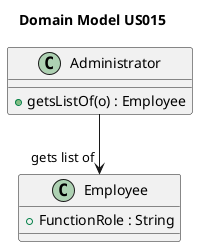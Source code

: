 @startuml

title Domain Model US015

class Administrator {
  +getsListOf(o) : Employee
}

class Employee {
  +FunctionRole : String
}

Administrator --> "gets list of" Employee

@enduml
